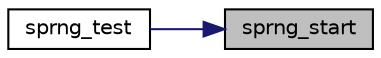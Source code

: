 digraph "sprng_start"
{
 // LATEX_PDF_SIZE
  edge [fontname="Helvetica",fontsize="10",labelfontname="Helvetica",labelfontsize="10"];
  node [fontname="Helvetica",fontsize="10",shape=record];
  rankdir="RL";
  Node21 [label="sprng_start",height=0.2,width=0.4,color="black", fillcolor="grey75", style="filled", fontcolor="black",tooltip="Start the PRNG."];
  Node21 -> Node22 [dir="back",color="midnightblue",fontsize="10",style="solid",fontname="Helvetica"];
  Node22 [label="sprng_test",height=0.2,width=0.4,color="black", fillcolor="white", style="filled",URL="$sprng_8c.html#ac44fd3f790e155219847fd31d6389836",tooltip="PRNG self-test."];
}

